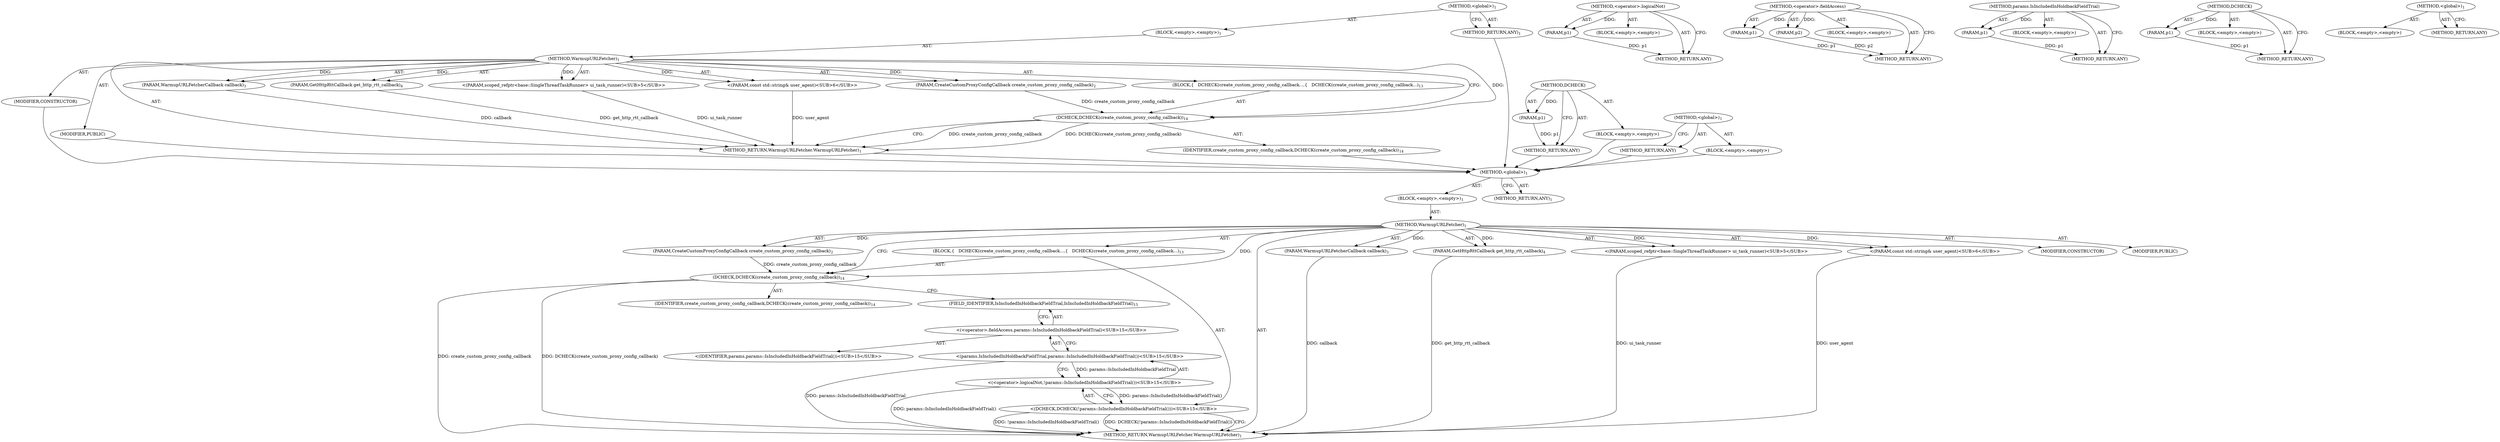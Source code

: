 digraph "&lt;global&gt;" {
vulnerable_6 [label=<(METHOD,&lt;global&gt;)<SUB>1</SUB>>];
vulnerable_7 [label=<(BLOCK,&lt;empty&gt;,&lt;empty&gt;)<SUB>1</SUB>>];
vulnerable_8 [label=<(METHOD,WarmupURLFetcher)<SUB>1</SUB>>];
vulnerable_9 [label=<(PARAM,CreateCustomProxyConfigCallback create_custom_proxy_config_callback)<SUB>2</SUB>>];
vulnerable_10 [label=<(PARAM,WarmupURLFetcherCallback callback)<SUB>3</SUB>>];
vulnerable_11 [label=<(PARAM,GetHttpRttCallback get_http_rtt_callback)<SUB>4</SUB>>];
vulnerable_12 [label="<(PARAM,scoped_refptr&lt;base::SingleThreadTaskRunner&gt; ui_task_runner)<SUB>5</SUB>>"];
vulnerable_13 [label="<(PARAM,const std::string&amp; user_agent)<SUB>6</SUB>>"];
vulnerable_14 [label=<(BLOCK,{
   DCHECK(create_custom_proxy_config_callback...,{
   DCHECK(create_custom_proxy_config_callback...)<SUB>13</SUB>>];
vulnerable_15 [label=<(DCHECK,DCHECK(create_custom_proxy_config_callback))<SUB>14</SUB>>];
vulnerable_16 [label=<(IDENTIFIER,create_custom_proxy_config_callback,DCHECK(create_custom_proxy_config_callback))<SUB>14</SUB>>];
vulnerable_17 [label=<(MODIFIER,CONSTRUCTOR)>];
vulnerable_18 [label=<(MODIFIER,PUBLIC)>];
vulnerable_19 [label=<(METHOD_RETURN,WarmupURLFetcher.WarmupURLFetcher)<SUB>1</SUB>>];
vulnerable_21 [label=<(METHOD_RETURN,ANY)<SUB>1</SUB>>];
vulnerable_46 [label=<(METHOD,DCHECK)>];
vulnerable_47 [label=<(PARAM,p1)>];
vulnerable_48 [label=<(BLOCK,&lt;empty&gt;,&lt;empty&gt;)>];
vulnerable_49 [label=<(METHOD_RETURN,ANY)>];
vulnerable_40 [label=<(METHOD,&lt;global&gt;)<SUB>1</SUB>>];
vulnerable_41 [label=<(BLOCK,&lt;empty&gt;,&lt;empty&gt;)>];
vulnerable_42 [label=<(METHOD_RETURN,ANY)>];
fixed_6 [label=<(METHOD,&lt;global&gt;)<SUB>1</SUB>>];
fixed_7 [label=<(BLOCK,&lt;empty&gt;,&lt;empty&gt;)<SUB>1</SUB>>];
fixed_8 [label=<(METHOD,WarmupURLFetcher)<SUB>1</SUB>>];
fixed_9 [label=<(PARAM,CreateCustomProxyConfigCallback create_custom_proxy_config_callback)<SUB>2</SUB>>];
fixed_10 [label=<(PARAM,WarmupURLFetcherCallback callback)<SUB>3</SUB>>];
fixed_11 [label=<(PARAM,GetHttpRttCallback get_http_rtt_callback)<SUB>4</SUB>>];
fixed_12 [label="<(PARAM,scoped_refptr&lt;base::SingleThreadTaskRunner&gt; ui_task_runner)<SUB>5</SUB>>"];
fixed_13 [label="<(PARAM,const std::string&amp; user_agent)<SUB>6</SUB>>"];
fixed_14 [label=<(BLOCK,{
   DCHECK(create_custom_proxy_config_callback...,{
   DCHECK(create_custom_proxy_config_callback...)<SUB>13</SUB>>];
fixed_15 [label=<(DCHECK,DCHECK(create_custom_proxy_config_callback))<SUB>14</SUB>>];
fixed_16 [label=<(IDENTIFIER,create_custom_proxy_config_callback,DCHECK(create_custom_proxy_config_callback))<SUB>14</SUB>>];
fixed_17 [label="<(DCHECK,DCHECK(!params::IsIncludedInHoldbackFieldTrial()))<SUB>15</SUB>>"];
fixed_18 [label="<(&lt;operator&gt;.logicalNot,!params::IsIncludedInHoldbackFieldTrial())<SUB>15</SUB>>"];
fixed_19 [label="<(params.IsIncludedInHoldbackFieldTrial,params::IsIncludedInHoldbackFieldTrial())<SUB>15</SUB>>"];
fixed_20 [label="<(&lt;operator&gt;.fieldAccess,params::IsIncludedInHoldbackFieldTrial)<SUB>15</SUB>>"];
fixed_21 [label="<(IDENTIFIER,params,params::IsIncludedInHoldbackFieldTrial())<SUB>15</SUB>>"];
fixed_22 [label=<(FIELD_IDENTIFIER,IsIncludedInHoldbackFieldTrial,IsIncludedInHoldbackFieldTrial)<SUB>15</SUB>>];
fixed_23 [label=<(MODIFIER,CONSTRUCTOR)>];
fixed_24 [label=<(MODIFIER,PUBLIC)>];
fixed_25 [label=<(METHOD_RETURN,WarmupURLFetcher.WarmupURLFetcher)<SUB>1</SUB>>];
fixed_27 [label=<(METHOD_RETURN,ANY)<SUB>1</SUB>>];
fixed_58 [label=<(METHOD,&lt;operator&gt;.logicalNot)>];
fixed_59 [label=<(PARAM,p1)>];
fixed_60 [label=<(BLOCK,&lt;empty&gt;,&lt;empty&gt;)>];
fixed_61 [label=<(METHOD_RETURN,ANY)>];
fixed_66 [label=<(METHOD,&lt;operator&gt;.fieldAccess)>];
fixed_67 [label=<(PARAM,p1)>];
fixed_68 [label=<(PARAM,p2)>];
fixed_69 [label=<(BLOCK,&lt;empty&gt;,&lt;empty&gt;)>];
fixed_70 [label=<(METHOD_RETURN,ANY)>];
fixed_62 [label=<(METHOD,params.IsIncludedInHoldbackFieldTrial)>];
fixed_63 [label=<(PARAM,p1)>];
fixed_64 [label=<(BLOCK,&lt;empty&gt;,&lt;empty&gt;)>];
fixed_65 [label=<(METHOD_RETURN,ANY)>];
fixed_54 [label=<(METHOD,DCHECK)>];
fixed_55 [label=<(PARAM,p1)>];
fixed_56 [label=<(BLOCK,&lt;empty&gt;,&lt;empty&gt;)>];
fixed_57 [label=<(METHOD_RETURN,ANY)>];
fixed_48 [label=<(METHOD,&lt;global&gt;)<SUB>1</SUB>>];
fixed_49 [label=<(BLOCK,&lt;empty&gt;,&lt;empty&gt;)>];
fixed_50 [label=<(METHOD_RETURN,ANY)>];
vulnerable_6 -> vulnerable_7  [key=0, label="AST: "];
vulnerable_6 -> vulnerable_21  [key=0, label="AST: "];
vulnerable_6 -> vulnerable_21  [key=1, label="CFG: "];
vulnerable_7 -> vulnerable_8  [key=0, label="AST: "];
vulnerable_8 -> vulnerable_9  [key=0, label="AST: "];
vulnerable_8 -> vulnerable_9  [key=1, label="DDG: "];
vulnerable_8 -> vulnerable_10  [key=0, label="AST: "];
vulnerable_8 -> vulnerable_10  [key=1, label="DDG: "];
vulnerable_8 -> vulnerable_11  [key=0, label="AST: "];
vulnerable_8 -> vulnerable_11  [key=1, label="DDG: "];
vulnerable_8 -> vulnerable_12  [key=0, label="AST: "];
vulnerable_8 -> vulnerable_12  [key=1, label="DDG: "];
vulnerable_8 -> vulnerable_13  [key=0, label="AST: "];
vulnerable_8 -> vulnerable_13  [key=1, label="DDG: "];
vulnerable_8 -> vulnerable_14  [key=0, label="AST: "];
vulnerable_8 -> vulnerable_17  [key=0, label="AST: "];
vulnerable_8 -> vulnerable_18  [key=0, label="AST: "];
vulnerable_8 -> vulnerable_19  [key=0, label="AST: "];
vulnerable_8 -> vulnerable_15  [key=0, label="CFG: "];
vulnerable_8 -> vulnerable_15  [key=1, label="DDG: "];
vulnerable_9 -> vulnerable_15  [key=0, label="DDG: create_custom_proxy_config_callback"];
vulnerable_10 -> vulnerable_19  [key=0, label="DDG: callback"];
vulnerable_11 -> vulnerable_19  [key=0, label="DDG: get_http_rtt_callback"];
vulnerable_12 -> vulnerable_19  [key=0, label="DDG: ui_task_runner"];
vulnerable_13 -> vulnerable_19  [key=0, label="DDG: user_agent"];
vulnerable_14 -> vulnerable_15  [key=0, label="AST: "];
vulnerable_15 -> vulnerable_16  [key=0, label="AST: "];
vulnerable_15 -> vulnerable_19  [key=0, label="CFG: "];
vulnerable_15 -> vulnerable_19  [key=1, label="DDG: create_custom_proxy_config_callback"];
vulnerable_15 -> vulnerable_19  [key=2, label="DDG: DCHECK(create_custom_proxy_config_callback)"];
vulnerable_16 -> fixed_6  [key=0];
vulnerable_17 -> fixed_6  [key=0];
vulnerable_18 -> fixed_6  [key=0];
vulnerable_19 -> fixed_6  [key=0];
vulnerable_21 -> fixed_6  [key=0];
vulnerable_46 -> vulnerable_47  [key=0, label="AST: "];
vulnerable_46 -> vulnerable_47  [key=1, label="DDG: "];
vulnerable_46 -> vulnerable_48  [key=0, label="AST: "];
vulnerable_46 -> vulnerable_49  [key=0, label="AST: "];
vulnerable_46 -> vulnerable_49  [key=1, label="CFG: "];
vulnerable_47 -> vulnerable_49  [key=0, label="DDG: p1"];
vulnerable_48 -> fixed_6  [key=0];
vulnerable_49 -> fixed_6  [key=0];
vulnerable_40 -> vulnerable_41  [key=0, label="AST: "];
vulnerable_40 -> vulnerable_42  [key=0, label="AST: "];
vulnerable_40 -> vulnerable_42  [key=1, label="CFG: "];
vulnerable_41 -> fixed_6  [key=0];
vulnerable_42 -> fixed_6  [key=0];
fixed_6 -> fixed_7  [key=0, label="AST: "];
fixed_6 -> fixed_27  [key=0, label="AST: "];
fixed_6 -> fixed_27  [key=1, label="CFG: "];
fixed_7 -> fixed_8  [key=0, label="AST: "];
fixed_8 -> fixed_9  [key=0, label="AST: "];
fixed_8 -> fixed_9  [key=1, label="DDG: "];
fixed_8 -> fixed_10  [key=0, label="AST: "];
fixed_8 -> fixed_10  [key=1, label="DDG: "];
fixed_8 -> fixed_11  [key=0, label="AST: "];
fixed_8 -> fixed_11  [key=1, label="DDG: "];
fixed_8 -> fixed_12  [key=0, label="AST: "];
fixed_8 -> fixed_12  [key=1, label="DDG: "];
fixed_8 -> fixed_13  [key=0, label="AST: "];
fixed_8 -> fixed_13  [key=1, label="DDG: "];
fixed_8 -> fixed_14  [key=0, label="AST: "];
fixed_8 -> fixed_23  [key=0, label="AST: "];
fixed_8 -> fixed_24  [key=0, label="AST: "];
fixed_8 -> fixed_25  [key=0, label="AST: "];
fixed_8 -> fixed_15  [key=0, label="CFG: "];
fixed_8 -> fixed_15  [key=1, label="DDG: "];
fixed_9 -> fixed_15  [key=0, label="DDG: create_custom_proxy_config_callback"];
fixed_10 -> fixed_25  [key=0, label="DDG: callback"];
fixed_11 -> fixed_25  [key=0, label="DDG: get_http_rtt_callback"];
fixed_12 -> fixed_25  [key=0, label="DDG: ui_task_runner"];
fixed_13 -> fixed_25  [key=0, label="DDG: user_agent"];
fixed_14 -> fixed_15  [key=0, label="AST: "];
fixed_14 -> fixed_17  [key=0, label="AST: "];
fixed_15 -> fixed_16  [key=0, label="AST: "];
fixed_15 -> fixed_22  [key=0, label="CFG: "];
fixed_15 -> fixed_25  [key=0, label="DDG: create_custom_proxy_config_callback"];
fixed_15 -> fixed_25  [key=1, label="DDG: DCHECK(create_custom_proxy_config_callback)"];
fixed_17 -> fixed_18  [key=0, label="AST: "];
fixed_17 -> fixed_25  [key=0, label="CFG: "];
fixed_17 -> fixed_25  [key=1, label="DDG: !params::IsIncludedInHoldbackFieldTrial()"];
fixed_17 -> fixed_25  [key=2, label="DDG: DCHECK(!params::IsIncludedInHoldbackFieldTrial())"];
fixed_18 -> fixed_19  [key=0, label="AST: "];
fixed_18 -> fixed_17  [key=0, label="CFG: "];
fixed_18 -> fixed_17  [key=1, label="DDG: params::IsIncludedInHoldbackFieldTrial()"];
fixed_18 -> fixed_25  [key=0, label="DDG: params::IsIncludedInHoldbackFieldTrial()"];
fixed_19 -> fixed_20  [key=0, label="AST: "];
fixed_19 -> fixed_18  [key=0, label="CFG: "];
fixed_19 -> fixed_18  [key=1, label="DDG: params::IsIncludedInHoldbackFieldTrial"];
fixed_19 -> fixed_25  [key=0, label="DDG: params::IsIncludedInHoldbackFieldTrial"];
fixed_20 -> fixed_21  [key=0, label="AST: "];
fixed_20 -> fixed_22  [key=0, label="AST: "];
fixed_20 -> fixed_19  [key=0, label="CFG: "];
fixed_22 -> fixed_20  [key=0, label="CFG: "];
fixed_58 -> fixed_59  [key=0, label="AST: "];
fixed_58 -> fixed_59  [key=1, label="DDG: "];
fixed_58 -> fixed_60  [key=0, label="AST: "];
fixed_58 -> fixed_61  [key=0, label="AST: "];
fixed_58 -> fixed_61  [key=1, label="CFG: "];
fixed_59 -> fixed_61  [key=0, label="DDG: p1"];
fixed_66 -> fixed_67  [key=0, label="AST: "];
fixed_66 -> fixed_67  [key=1, label="DDG: "];
fixed_66 -> fixed_69  [key=0, label="AST: "];
fixed_66 -> fixed_68  [key=0, label="AST: "];
fixed_66 -> fixed_68  [key=1, label="DDG: "];
fixed_66 -> fixed_70  [key=0, label="AST: "];
fixed_66 -> fixed_70  [key=1, label="CFG: "];
fixed_67 -> fixed_70  [key=0, label="DDG: p1"];
fixed_68 -> fixed_70  [key=0, label="DDG: p2"];
fixed_62 -> fixed_63  [key=0, label="AST: "];
fixed_62 -> fixed_63  [key=1, label="DDG: "];
fixed_62 -> fixed_64  [key=0, label="AST: "];
fixed_62 -> fixed_65  [key=0, label="AST: "];
fixed_62 -> fixed_65  [key=1, label="CFG: "];
fixed_63 -> fixed_65  [key=0, label="DDG: p1"];
fixed_54 -> fixed_55  [key=0, label="AST: "];
fixed_54 -> fixed_55  [key=1, label="DDG: "];
fixed_54 -> fixed_56  [key=0, label="AST: "];
fixed_54 -> fixed_57  [key=0, label="AST: "];
fixed_54 -> fixed_57  [key=1, label="CFG: "];
fixed_55 -> fixed_57  [key=0, label="DDG: p1"];
fixed_48 -> fixed_49  [key=0, label="AST: "];
fixed_48 -> fixed_50  [key=0, label="AST: "];
fixed_48 -> fixed_50  [key=1, label="CFG: "];
}
